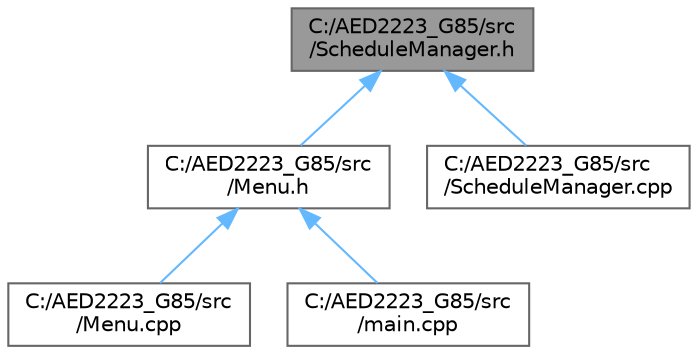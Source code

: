 digraph "C:/AED2223_G85/src/ScheduleManager.h"
{
 // LATEX_PDF_SIZE
  bgcolor="transparent";
  edge [fontname=Helvetica,fontsize=10,labelfontname=Helvetica,labelfontsize=10];
  node [fontname=Helvetica,fontsize=10,shape=box,height=0.2,width=0.4];
  Node1 [label="C:/AED2223_G85/src\l/ScheduleManager.h",height=0.2,width=0.4,color="gray40", fillcolor="grey60", style="filled", fontcolor="black",tooltip=" "];
  Node1 -> Node2 [dir="back",color="steelblue1",style="solid"];
  Node2 [label="C:/AED2223_G85/src\l/Menu.h",height=0.2,width=0.4,color="grey40", fillcolor="white", style="filled",URL="$_menu_8h.html",tooltip=" "];
  Node2 -> Node3 [dir="back",color="steelblue1",style="solid"];
  Node3 [label="C:/AED2223_G85/src\l/Menu.cpp",height=0.2,width=0.4,color="grey40", fillcolor="white", style="filled",URL="$_menu_8cpp.html",tooltip=" "];
  Node2 -> Node4 [dir="back",color="steelblue1",style="solid"];
  Node4 [label="C:/AED2223_G85/src\l/main.cpp",height=0.2,width=0.4,color="grey40", fillcolor="white", style="filled",URL="$main_8cpp.html",tooltip=" "];
  Node1 -> Node5 [dir="back",color="steelblue1",style="solid"];
  Node5 [label="C:/AED2223_G85/src\l/ScheduleManager.cpp",height=0.2,width=0.4,color="grey40", fillcolor="white", style="filled",URL="$_schedule_manager_8cpp.html",tooltip=" "];
}
